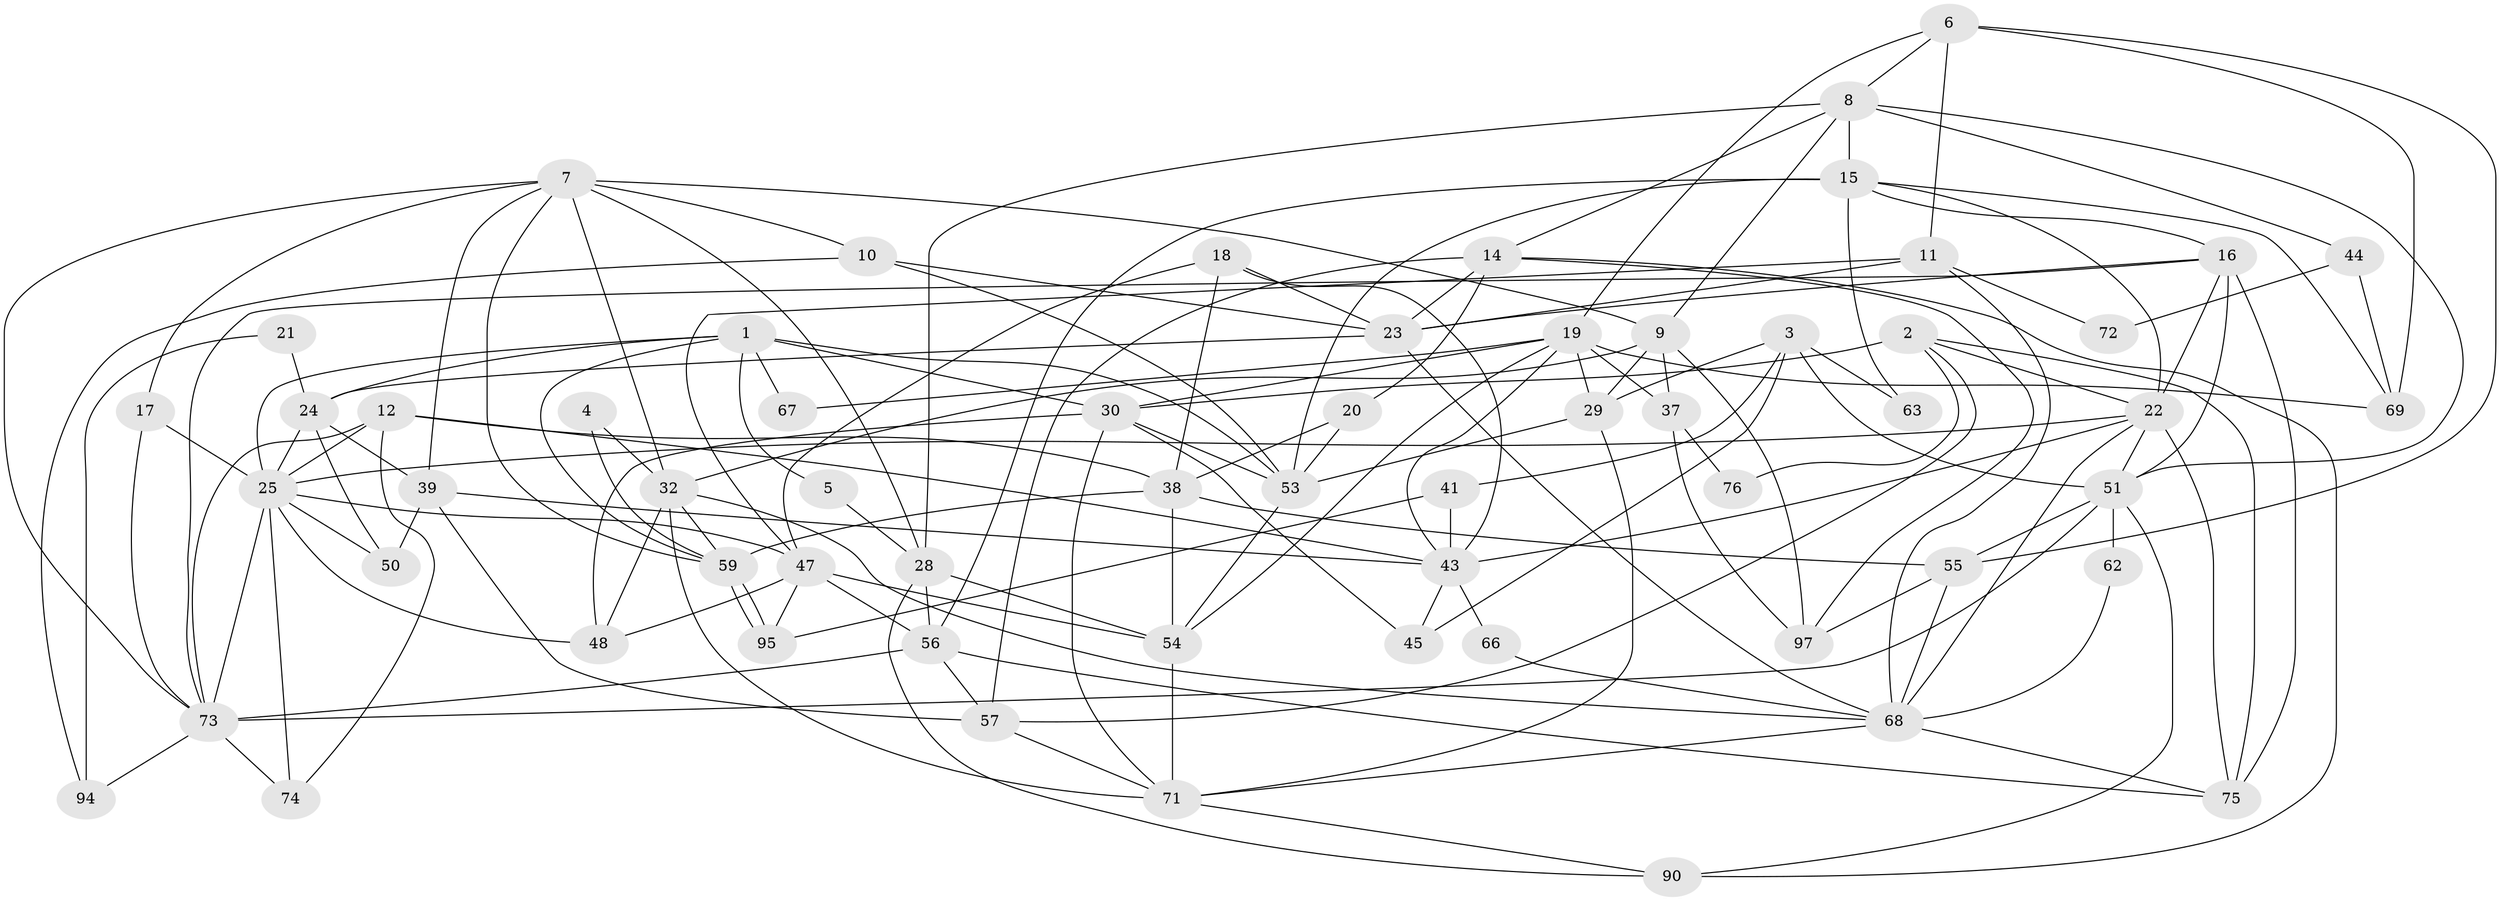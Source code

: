 // original degree distribution, {7: 0.03, 4: 0.23, 2: 0.14, 3: 0.29, 6: 0.14, 5: 0.16, 8: 0.01}
// Generated by graph-tools (version 1.1) at 2025/11/02/21/25 10:11:14]
// undirected, 61 vertices, 155 edges
graph export_dot {
graph [start="1"]
  node [color=gray90,style=filled];
  1 [super="+85"];
  2 [super="+36"];
  3 [super="+89"];
  4;
  5;
  6 [super="+65"];
  7 [super="+92"];
  8 [super="+13"];
  9 [super="+42"];
  10 [super="+81"];
  11 [super="+93"];
  12 [super="+87"];
  14 [super="+33"];
  15 [super="+31"];
  16 [super="+27"];
  17;
  18 [super="+64"];
  19 [super="+100"];
  20;
  21;
  22 [super="+26"];
  23 [super="+88"];
  24 [super="+34"];
  25 [super="+60"];
  28 [super="+77"];
  29 [super="+35"];
  30 [super="+52"];
  32 [super="+40"];
  37 [super="+46"];
  38 [super="+61"];
  39 [super="+49"];
  41;
  43 [super="+96"];
  44;
  45;
  47 [super="+84"];
  48;
  50;
  51 [super="+82"];
  53 [super="+91"];
  54 [super="+80"];
  55 [super="+79"];
  56 [super="+70"];
  57 [super="+58"];
  59 [super="+83"];
  62;
  63;
  66;
  67;
  68 [super="+99"];
  69;
  71 [super="+98"];
  72;
  73 [super="+78"];
  74;
  75 [super="+86"];
  76;
  90;
  94;
  95;
  97;
  1 -- 30;
  1 -- 24;
  1 -- 53;
  1 -- 67;
  1 -- 59;
  1 -- 5;
  1 -- 25;
  2 -- 75;
  2 -- 76;
  2 -- 22;
  2 -- 57;
  2 -- 30;
  3 -- 41;
  3 -- 51;
  3 -- 29;
  3 -- 45;
  3 -- 63;
  4 -- 32;
  4 -- 59;
  5 -- 28;
  6 -- 19;
  6 -- 69;
  6 -- 55;
  6 -- 8;
  6 -- 11;
  7 -- 17;
  7 -- 59;
  7 -- 9;
  7 -- 73;
  7 -- 28;
  7 -- 32;
  7 -- 10;
  7 -- 39;
  8 -- 9;
  8 -- 51;
  8 -- 44;
  8 -- 14;
  8 -- 28;
  8 -- 15;
  9 -- 97;
  9 -- 29;
  9 -- 32;
  9 -- 37;
  10 -- 94;
  10 -- 23;
  10 -- 53;
  11 -- 68;
  11 -- 23;
  11 -- 72;
  11 -- 47 [weight=2];
  12 -- 25;
  12 -- 43;
  12 -- 38;
  12 -- 74;
  12 -- 73;
  14 -- 20;
  14 -- 23;
  14 -- 57;
  14 -- 97;
  14 -- 90;
  15 -- 22;
  15 -- 56;
  15 -- 63;
  15 -- 69;
  15 -- 53;
  15 -- 16;
  16 -- 73;
  16 -- 23;
  16 -- 51;
  16 -- 22;
  16 -- 75;
  17 -- 25;
  17 -- 73;
  18 -- 43;
  18 -- 47;
  18 -- 38;
  18 -- 23;
  19 -- 54;
  19 -- 30;
  19 -- 67;
  19 -- 37;
  19 -- 69;
  19 -- 43;
  19 -- 29;
  20 -- 53;
  20 -- 38;
  21 -- 94;
  21 -- 24;
  22 -- 51;
  22 -- 25;
  22 -- 43;
  22 -- 68;
  22 -- 75;
  23 -- 68;
  23 -- 24;
  24 -- 39 [weight=2];
  24 -- 50;
  24 -- 25;
  25 -- 48;
  25 -- 50;
  25 -- 74;
  25 -- 73;
  25 -- 47;
  28 -- 90;
  28 -- 54;
  28 -- 56 [weight=2];
  29 -- 71;
  29 -- 53;
  30 -- 48;
  30 -- 45;
  30 -- 53;
  30 -- 71;
  32 -- 48;
  32 -- 59;
  32 -- 71;
  32 -- 68;
  37 -- 76;
  37 -- 97;
  38 -- 54;
  38 -- 59;
  38 -- 55;
  39 -- 43;
  39 -- 50;
  39 -- 57;
  41 -- 43;
  41 -- 95;
  43 -- 66;
  43 -- 45;
  44 -- 69;
  44 -- 72;
  47 -- 56;
  47 -- 48;
  47 -- 95;
  47 -- 54;
  51 -- 90;
  51 -- 62;
  51 -- 55;
  51 -- 73;
  53 -- 54;
  54 -- 71;
  55 -- 97;
  55 -- 68;
  56 -- 73;
  56 -- 57;
  56 -- 75;
  57 -- 71;
  59 -- 95;
  59 -- 95;
  62 -- 68;
  66 -- 68;
  68 -- 71;
  68 -- 75;
  71 -- 90;
  73 -- 74;
  73 -- 94;
}
